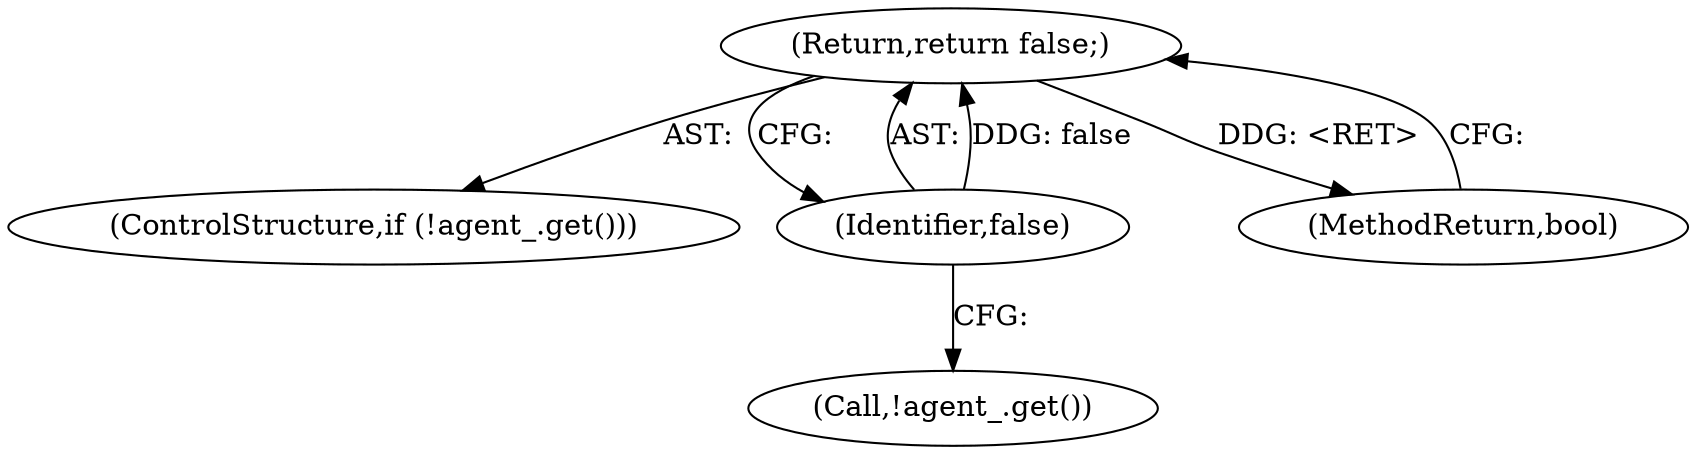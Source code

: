 digraph "1_Chrome_d358f57009b85fb7440208afa5ba87636b491889_24@del" {
"1000106" [label="(Return,return false;)"];
"1000107" [label="(Identifier,false)"];
"1000107" [label="(Identifier,false)"];
"1000106" [label="(Return,return false;)"];
"1000103" [label="(ControlStructure,if (!agent_.get()))"];
"1000104" [label="(Call,!agent_.get())"];
"1000146" [label="(MethodReturn,bool)"];
"1000106" -> "1000103"  [label="AST: "];
"1000106" -> "1000107"  [label="CFG: "];
"1000107" -> "1000106"  [label="AST: "];
"1000146" -> "1000106"  [label="CFG: "];
"1000106" -> "1000146"  [label="DDG: <RET>"];
"1000107" -> "1000106"  [label="DDG: false"];
"1000107" -> "1000104"  [label="CFG: "];
}
